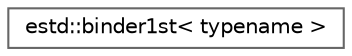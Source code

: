 digraph "Graphical Class Hierarchy"
{
 // LATEX_PDF_SIZE
  bgcolor="transparent";
  edge [fontname=Helvetica,fontsize=10,labelfontname=Helvetica,labelfontsize=10];
  node [fontname=Helvetica,fontsize=10,shape=box,height=0.2,width=0.4];
  rankdir="LR";
  Node0 [id="Node000000",label="estd::binder1st\< typename \>",height=0.2,width=0.4,color="grey40", fillcolor="white", style="filled",URL="$d4/d6a/structestd_1_1binder1st.html",tooltip=" "];
}
